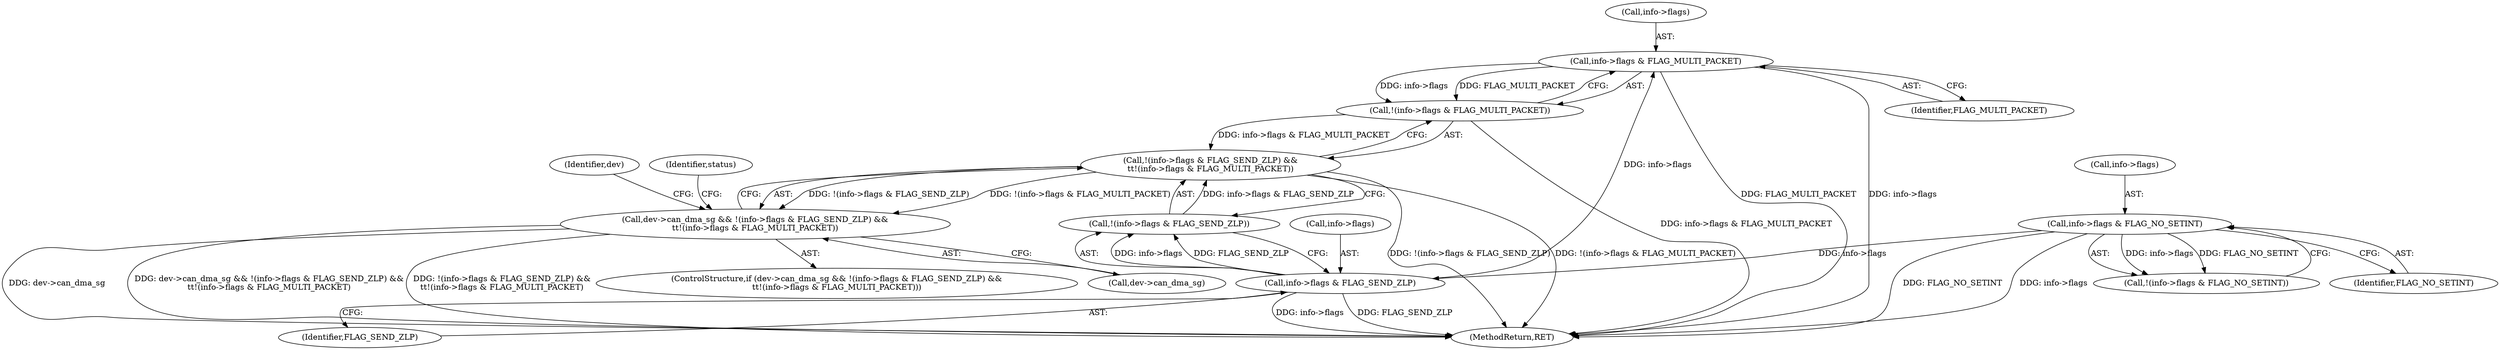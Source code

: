 digraph "0_linux_1666984c8625b3db19a9abc298931d35ab7bc64b@pointer" {
"1000648" [label="(Call,info->flags & FLAG_MULTI_PACKET)"];
"1000642" [label="(Call,info->flags & FLAG_SEND_ZLP)"];
"1000529" [label="(Call,info->flags & FLAG_NO_SETINT)"];
"1000647" [label="(Call,!(info->flags & FLAG_MULTI_PACKET))"];
"1000640" [label="(Call,!(info->flags & FLAG_SEND_ZLP) &&\n\t\t!(info->flags & FLAG_MULTI_PACKET))"];
"1000636" [label="(Call,dev->can_dma_sg && !(info->flags & FLAG_SEND_ZLP) &&\n\t\t!(info->flags & FLAG_MULTI_PACKET))"];
"1000637" [label="(Call,dev->can_dma_sg)"];
"1000533" [label="(Identifier,FLAG_NO_SETINT)"];
"1000641" [label="(Call,!(info->flags & FLAG_SEND_ZLP))"];
"1000635" [label="(ControlStructure,if (dev->can_dma_sg && !(info->flags & FLAG_SEND_ZLP) &&\n\t\t!(info->flags & FLAG_MULTI_PACKET)))"];
"1000648" [label="(Call,info->flags & FLAG_MULTI_PACKET)"];
"1000646" [label="(Identifier,FLAG_SEND_ZLP)"];
"1000529" [label="(Call,info->flags & FLAG_NO_SETINT)"];
"1000649" [label="(Call,info->flags)"];
"1000530" [label="(Call,info->flags)"];
"1000636" [label="(Call,dev->can_dma_sg && !(info->flags & FLAG_SEND_ZLP) &&\n\t\t!(info->flags & FLAG_MULTI_PACKET))"];
"1000640" [label="(Call,!(info->flags & FLAG_SEND_ZLP) &&\n\t\t!(info->flags & FLAG_MULTI_PACKET))"];
"1000647" [label="(Call,!(info->flags & FLAG_MULTI_PACKET))"];
"1000643" [label="(Call,info->flags)"];
"1000652" [label="(Identifier,FLAG_MULTI_PACKET)"];
"1000762" [label="(MethodReturn,RET)"];
"1000656" [label="(Identifier,dev)"];
"1000673" [label="(Identifier,status)"];
"1000528" [label="(Call,!(info->flags & FLAG_NO_SETINT))"];
"1000642" [label="(Call,info->flags & FLAG_SEND_ZLP)"];
"1000648" -> "1000647"  [label="AST: "];
"1000648" -> "1000652"  [label="CFG: "];
"1000649" -> "1000648"  [label="AST: "];
"1000652" -> "1000648"  [label="AST: "];
"1000647" -> "1000648"  [label="CFG: "];
"1000648" -> "1000762"  [label="DDG: FLAG_MULTI_PACKET"];
"1000648" -> "1000762"  [label="DDG: info->flags"];
"1000648" -> "1000647"  [label="DDG: info->flags"];
"1000648" -> "1000647"  [label="DDG: FLAG_MULTI_PACKET"];
"1000642" -> "1000648"  [label="DDG: info->flags"];
"1000642" -> "1000641"  [label="AST: "];
"1000642" -> "1000646"  [label="CFG: "];
"1000643" -> "1000642"  [label="AST: "];
"1000646" -> "1000642"  [label="AST: "];
"1000641" -> "1000642"  [label="CFG: "];
"1000642" -> "1000762"  [label="DDG: info->flags"];
"1000642" -> "1000762"  [label="DDG: FLAG_SEND_ZLP"];
"1000642" -> "1000641"  [label="DDG: info->flags"];
"1000642" -> "1000641"  [label="DDG: FLAG_SEND_ZLP"];
"1000529" -> "1000642"  [label="DDG: info->flags"];
"1000529" -> "1000528"  [label="AST: "];
"1000529" -> "1000533"  [label="CFG: "];
"1000530" -> "1000529"  [label="AST: "];
"1000533" -> "1000529"  [label="AST: "];
"1000528" -> "1000529"  [label="CFG: "];
"1000529" -> "1000762"  [label="DDG: FLAG_NO_SETINT"];
"1000529" -> "1000762"  [label="DDG: info->flags"];
"1000529" -> "1000528"  [label="DDG: info->flags"];
"1000529" -> "1000528"  [label="DDG: FLAG_NO_SETINT"];
"1000647" -> "1000640"  [label="AST: "];
"1000640" -> "1000647"  [label="CFG: "];
"1000647" -> "1000762"  [label="DDG: info->flags & FLAG_MULTI_PACKET"];
"1000647" -> "1000640"  [label="DDG: info->flags & FLAG_MULTI_PACKET"];
"1000640" -> "1000636"  [label="AST: "];
"1000640" -> "1000641"  [label="CFG: "];
"1000641" -> "1000640"  [label="AST: "];
"1000636" -> "1000640"  [label="CFG: "];
"1000640" -> "1000762"  [label="DDG: !(info->flags & FLAG_SEND_ZLP)"];
"1000640" -> "1000762"  [label="DDG: !(info->flags & FLAG_MULTI_PACKET)"];
"1000640" -> "1000636"  [label="DDG: !(info->flags & FLAG_SEND_ZLP)"];
"1000640" -> "1000636"  [label="DDG: !(info->flags & FLAG_MULTI_PACKET)"];
"1000641" -> "1000640"  [label="DDG: info->flags & FLAG_SEND_ZLP"];
"1000636" -> "1000635"  [label="AST: "];
"1000636" -> "1000637"  [label="CFG: "];
"1000637" -> "1000636"  [label="AST: "];
"1000656" -> "1000636"  [label="CFG: "];
"1000673" -> "1000636"  [label="CFG: "];
"1000636" -> "1000762"  [label="DDG: !(info->flags & FLAG_SEND_ZLP) &&\n\t\t!(info->flags & FLAG_MULTI_PACKET)"];
"1000636" -> "1000762"  [label="DDG: dev->can_dma_sg"];
"1000636" -> "1000762"  [label="DDG: dev->can_dma_sg && !(info->flags & FLAG_SEND_ZLP) &&\n\t\t!(info->flags & FLAG_MULTI_PACKET)"];
}
